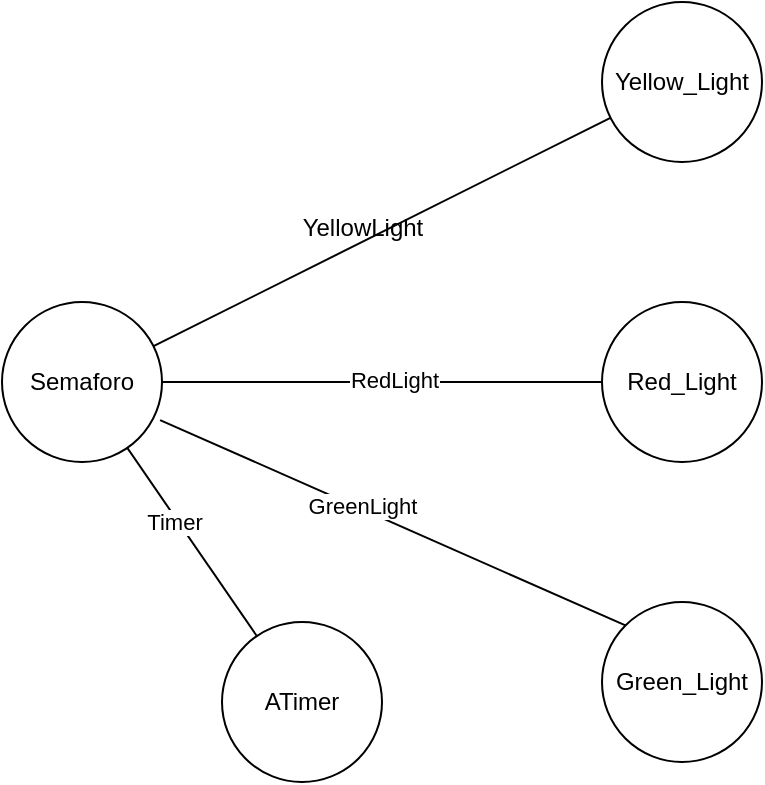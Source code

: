 <mxfile version="22.1.0" type="github">
  <diagram name="Página-1" id="RGWx1dlrcK00-ObPvxLb">
    <mxGraphModel dx="880" dy="478" grid="1" gridSize="10" guides="1" tooltips="1" connect="1" arrows="1" fold="1" page="1" pageScale="1" pageWidth="827" pageHeight="1169" math="0" shadow="0">
      <root>
        <mxCell id="0" />
        <mxCell id="1" parent="0" />
        <mxCell id="xlwyuGkL5md67Bc0ApYY-1" value="Semaforo" style="ellipse;whiteSpace=wrap;html=1;aspect=fixed;" vertex="1" parent="1">
          <mxGeometry x="50" y="190" width="80" height="80" as="geometry" />
        </mxCell>
        <mxCell id="xlwyuGkL5md67Bc0ApYY-2" value="" style="endArrow=none;html=1;rounded=0;" edge="1" parent="1" source="xlwyuGkL5md67Bc0ApYY-1" target="xlwyuGkL5md67Bc0ApYY-3">
          <mxGeometry width="50" height="50" relative="1" as="geometry">
            <mxPoint x="390" y="280" as="sourcePoint" />
            <mxPoint x="440" y="230" as="targetPoint" />
          </mxGeometry>
        </mxCell>
        <mxCell id="xlwyuGkL5md67Bc0ApYY-14" value="RedLight" style="edgeLabel;html=1;align=center;verticalAlign=middle;resizable=0;points=[];" vertex="1" connectable="0" parent="xlwyuGkL5md67Bc0ApYY-2">
          <mxGeometry x="0.054" y="1" relative="1" as="geometry">
            <mxPoint as="offset" />
          </mxGeometry>
        </mxCell>
        <mxCell id="xlwyuGkL5md67Bc0ApYY-3" value="Red_Light" style="ellipse;whiteSpace=wrap;html=1;aspect=fixed;" vertex="1" parent="1">
          <mxGeometry x="350" y="190" width="80" height="80" as="geometry" />
        </mxCell>
        <mxCell id="xlwyuGkL5md67Bc0ApYY-4" value="Green_Light" style="ellipse;whiteSpace=wrap;html=1;aspect=fixed;" vertex="1" parent="1">
          <mxGeometry x="350" y="340" width="80" height="80" as="geometry" />
        </mxCell>
        <mxCell id="xlwyuGkL5md67Bc0ApYY-5" value="Yellow_Light" style="ellipse;whiteSpace=wrap;html=1;aspect=fixed;" vertex="1" parent="1">
          <mxGeometry x="350" y="40" width="80" height="80" as="geometry" />
        </mxCell>
        <mxCell id="xlwyuGkL5md67Bc0ApYY-6" value="ATimer" style="ellipse;whiteSpace=wrap;html=1;aspect=fixed;" vertex="1" parent="1">
          <mxGeometry x="160" y="350" width="80" height="80" as="geometry" />
        </mxCell>
        <mxCell id="xlwyuGkL5md67Bc0ApYY-7" value="" style="endArrow=none;html=1;rounded=0;" edge="1" parent="1" source="xlwyuGkL5md67Bc0ApYY-1" target="xlwyuGkL5md67Bc0ApYY-5">
          <mxGeometry width="50" height="50" relative="1" as="geometry">
            <mxPoint x="390" y="280" as="sourcePoint" />
            <mxPoint x="440" y="230" as="targetPoint" />
          </mxGeometry>
        </mxCell>
        <mxCell id="xlwyuGkL5md67Bc0ApYY-10" value="" style="endArrow=none;html=1;rounded=0;exitX=0;exitY=0;exitDx=0;exitDy=0;entryX=0.988;entryY=0.738;entryDx=0;entryDy=0;entryPerimeter=0;" edge="1" parent="1" source="xlwyuGkL5md67Bc0ApYY-4" target="xlwyuGkL5md67Bc0ApYY-1">
          <mxGeometry width="50" height="50" relative="1" as="geometry">
            <mxPoint x="390" y="280" as="sourcePoint" />
            <mxPoint x="440" y="230" as="targetPoint" />
          </mxGeometry>
        </mxCell>
        <mxCell id="xlwyuGkL5md67Bc0ApYY-13" value="GreenLight" style="edgeLabel;html=1;align=center;verticalAlign=middle;resizable=0;points=[];" vertex="1" connectable="0" parent="xlwyuGkL5md67Bc0ApYY-10">
          <mxGeometry x="0.14" y="-2" relative="1" as="geometry">
            <mxPoint as="offset" />
          </mxGeometry>
        </mxCell>
        <mxCell id="xlwyuGkL5md67Bc0ApYY-11" value="" style="endArrow=none;html=1;rounded=0;" edge="1" parent="1" source="xlwyuGkL5md67Bc0ApYY-6" target="xlwyuGkL5md67Bc0ApYY-1">
          <mxGeometry width="50" height="50" relative="1" as="geometry">
            <mxPoint x="390" y="280" as="sourcePoint" />
            <mxPoint x="440" y="230" as="targetPoint" />
          </mxGeometry>
        </mxCell>
        <mxCell id="xlwyuGkL5md67Bc0ApYY-12" value="Timer" style="edgeLabel;html=1;align=center;verticalAlign=middle;resizable=0;points=[];" vertex="1" connectable="0" parent="xlwyuGkL5md67Bc0ApYY-11">
          <mxGeometry x="0.234" y="2" relative="1" as="geometry">
            <mxPoint as="offset" />
          </mxGeometry>
        </mxCell>
        <mxCell id="xlwyuGkL5md67Bc0ApYY-15" value="YellowLight" style="text;html=1;align=center;verticalAlign=middle;resizable=0;points=[];autosize=1;strokeColor=none;fillColor=none;" vertex="1" parent="1">
          <mxGeometry x="185" y="138" width="90" height="30" as="geometry" />
        </mxCell>
      </root>
    </mxGraphModel>
  </diagram>
</mxfile>
